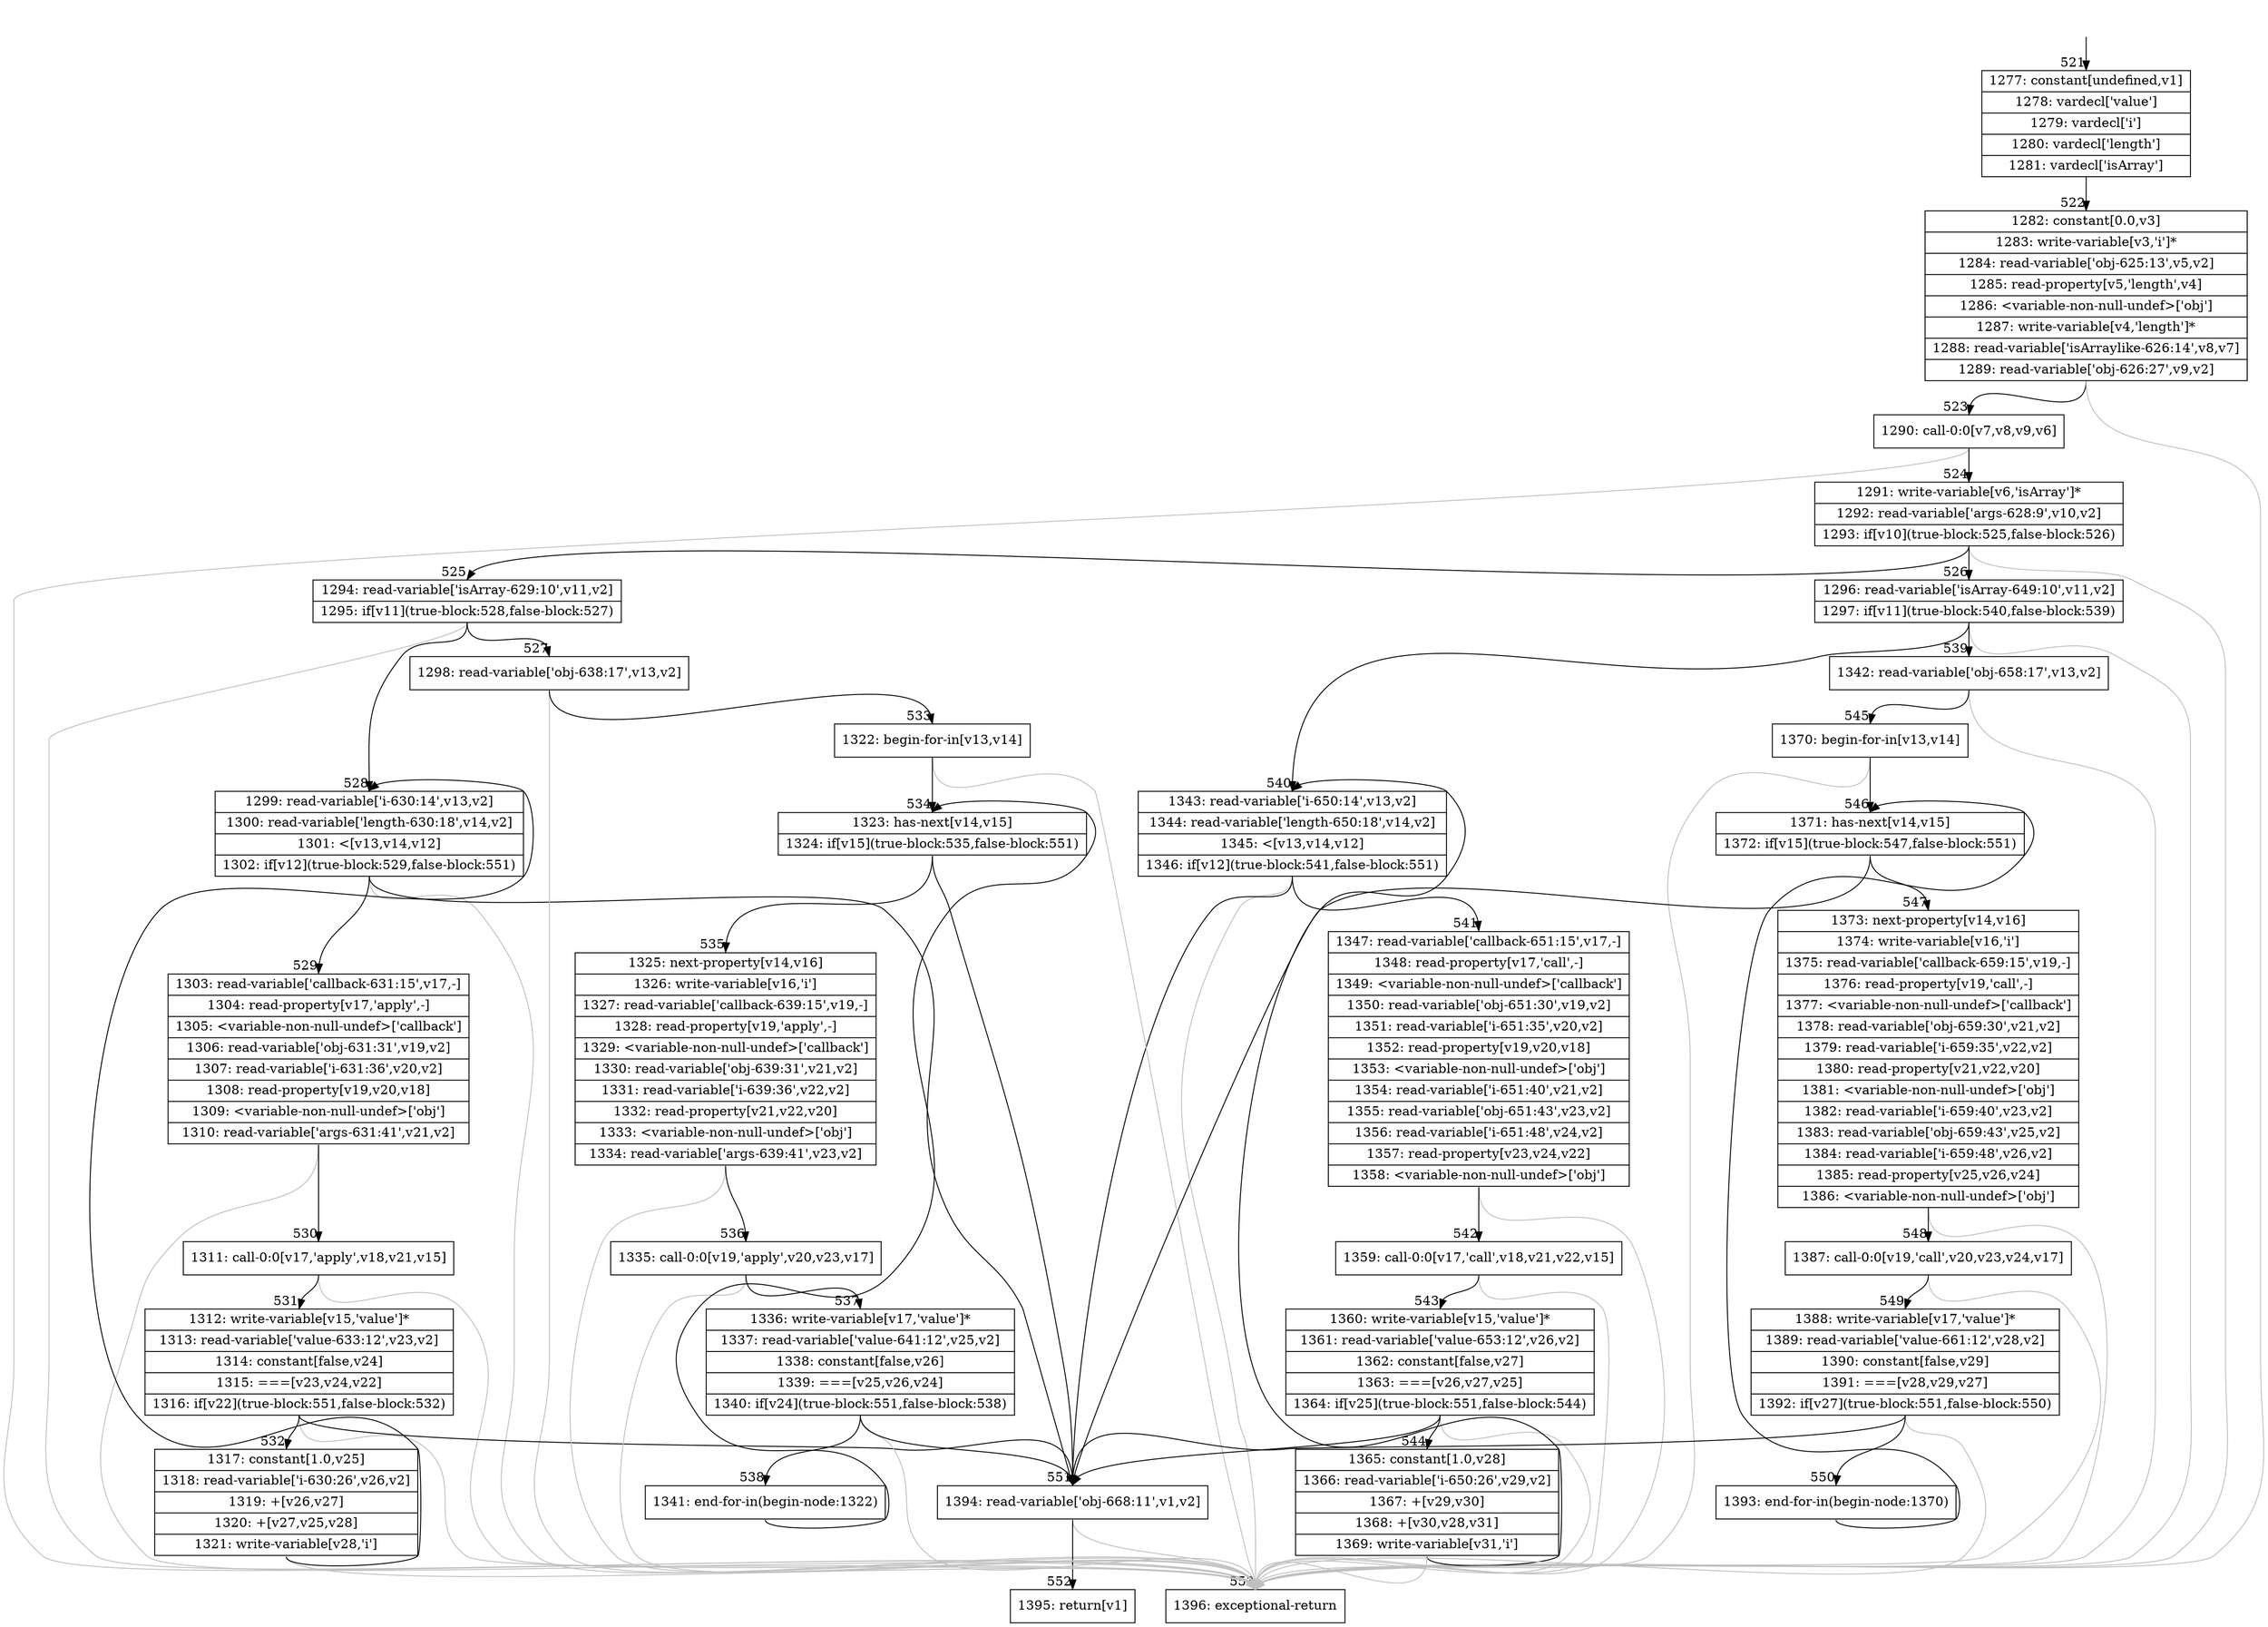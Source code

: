digraph {
rankdir="TD"
BB_entry40[shape=none,label=""];
BB_entry40 -> BB521 [tailport=s, headport=n, headlabel="    521"]
BB521 [shape=record label="{1277: constant[undefined,v1]|1278: vardecl['value']|1279: vardecl['i']|1280: vardecl['length']|1281: vardecl['isArray']}" ] 
BB521 -> BB522 [tailport=s, headport=n, headlabel="      522"]
BB522 [shape=record label="{1282: constant[0.0,v3]|1283: write-variable[v3,'i']*|1284: read-variable['obj-625:13',v5,v2]|1285: read-property[v5,'length',v4]|1286: \<variable-non-null-undef\>['obj']|1287: write-variable[v4,'length']*|1288: read-variable['isArraylike-626:14',v8,v7]|1289: read-variable['obj-626:27',v9,v2]}" ] 
BB522 -> BB523 [tailport=s, headport=n, headlabel="      523"]
BB522 -> BB553 [tailport=s, headport=n, color=gray, headlabel="      553"]
BB523 [shape=record label="{1290: call-0:0[v7,v8,v9,v6]}" ] 
BB523 -> BB524 [tailport=s, headport=n, headlabel="      524"]
BB523 -> BB553 [tailport=s, headport=n, color=gray]
BB524 [shape=record label="{1291: write-variable[v6,'isArray']*|1292: read-variable['args-628:9',v10,v2]|1293: if[v10](true-block:525,false-block:526)}" ] 
BB524 -> BB525 [tailport=s, headport=n, headlabel="      525"]
BB524 -> BB526 [tailport=s, headport=n, headlabel="      526"]
BB524 -> BB553 [tailport=s, headport=n, color=gray]
BB525 [shape=record label="{1294: read-variable['isArray-629:10',v11,v2]|1295: if[v11](true-block:528,false-block:527)}" ] 
BB525 -> BB528 [tailport=s, headport=n, headlabel="      528"]
BB525 -> BB527 [tailport=s, headport=n, headlabel="      527"]
BB525 -> BB553 [tailport=s, headport=n, color=gray]
BB526 [shape=record label="{1296: read-variable['isArray-649:10',v11,v2]|1297: if[v11](true-block:540,false-block:539)}" ] 
BB526 -> BB540 [tailport=s, headport=n, headlabel="      540"]
BB526 -> BB539 [tailport=s, headport=n, headlabel="      539"]
BB526 -> BB553 [tailport=s, headport=n, color=gray]
BB527 [shape=record label="{1298: read-variable['obj-638:17',v13,v2]}" ] 
BB527 -> BB533 [tailport=s, headport=n, headlabel="      533"]
BB527 -> BB553 [tailport=s, headport=n, color=gray]
BB528 [shape=record label="{1299: read-variable['i-630:14',v13,v2]|1300: read-variable['length-630:18',v14,v2]|1301: \<[v13,v14,v12]|1302: if[v12](true-block:529,false-block:551)}" ] 
BB528 -> BB529 [tailport=s, headport=n, headlabel="      529"]
BB528 -> BB551 [tailport=s, headport=n, headlabel="      551"]
BB528 -> BB553 [tailport=s, headport=n, color=gray]
BB529 [shape=record label="{1303: read-variable['callback-631:15',v17,-]|1304: read-property[v17,'apply',-]|1305: \<variable-non-null-undef\>['callback']|1306: read-variable['obj-631:31',v19,v2]|1307: read-variable['i-631:36',v20,v2]|1308: read-property[v19,v20,v18]|1309: \<variable-non-null-undef\>['obj']|1310: read-variable['args-631:41',v21,v2]}" ] 
BB529 -> BB530 [tailport=s, headport=n, headlabel="      530"]
BB529 -> BB553 [tailport=s, headport=n, color=gray]
BB530 [shape=record label="{1311: call-0:0[v17,'apply',v18,v21,v15]}" ] 
BB530 -> BB531 [tailport=s, headport=n, headlabel="      531"]
BB530 -> BB553 [tailport=s, headport=n, color=gray]
BB531 [shape=record label="{1312: write-variable[v15,'value']*|1313: read-variable['value-633:12',v23,v2]|1314: constant[false,v24]|1315: ===[v23,v24,v22]|1316: if[v22](true-block:551,false-block:532)}" ] 
BB531 -> BB551 [tailport=s, headport=n]
BB531 -> BB532 [tailport=s, headport=n, headlabel="      532"]
BB531 -> BB553 [tailport=s, headport=n, color=gray]
BB532 [shape=record label="{1317: constant[1.0,v25]|1318: read-variable['i-630:26',v26,v2]|1319: +[v26,v27]|1320: +[v27,v25,v28]|1321: write-variable[v28,'i']}" ] 
BB532 -> BB528 [tailport=s, headport=n]
BB532 -> BB553 [tailport=s, headport=n, color=gray]
BB533 [shape=record label="{1322: begin-for-in[v13,v14]}" ] 
BB533 -> BB534 [tailport=s, headport=n, headlabel="      534"]
BB533 -> BB553 [tailport=s, headport=n, color=gray]
BB534 [shape=record label="{1323: has-next[v14,v15]|1324: if[v15](true-block:535,false-block:551)}" ] 
BB534 -> BB535 [tailport=s, headport=n, headlabel="      535"]
BB534 -> BB551 [tailport=s, headport=n]
BB535 [shape=record label="{1325: next-property[v14,v16]|1326: write-variable[v16,'i']|1327: read-variable['callback-639:15',v19,-]|1328: read-property[v19,'apply',-]|1329: \<variable-non-null-undef\>['callback']|1330: read-variable['obj-639:31',v21,v2]|1331: read-variable['i-639:36',v22,v2]|1332: read-property[v21,v22,v20]|1333: \<variable-non-null-undef\>['obj']|1334: read-variable['args-639:41',v23,v2]}" ] 
BB535 -> BB536 [tailport=s, headport=n, headlabel="      536"]
BB535 -> BB553 [tailport=s, headport=n, color=gray]
BB536 [shape=record label="{1335: call-0:0[v19,'apply',v20,v23,v17]}" ] 
BB536 -> BB537 [tailport=s, headport=n, headlabel="      537"]
BB536 -> BB553 [tailport=s, headport=n, color=gray]
BB537 [shape=record label="{1336: write-variable[v17,'value']*|1337: read-variable['value-641:12',v25,v2]|1338: constant[false,v26]|1339: ===[v25,v26,v24]|1340: if[v24](true-block:551,false-block:538)}" ] 
BB537 -> BB551 [tailport=s, headport=n]
BB537 -> BB538 [tailport=s, headport=n, headlabel="      538"]
BB537 -> BB553 [tailport=s, headport=n, color=gray]
BB538 [shape=record label="{1341: end-for-in(begin-node:1322)}" ] 
BB538 -> BB534 [tailport=s, headport=n]
BB539 [shape=record label="{1342: read-variable['obj-658:17',v13,v2]}" ] 
BB539 -> BB545 [tailport=s, headport=n, headlabel="      545"]
BB539 -> BB553 [tailport=s, headport=n, color=gray]
BB540 [shape=record label="{1343: read-variable['i-650:14',v13,v2]|1344: read-variable['length-650:18',v14,v2]|1345: \<[v13,v14,v12]|1346: if[v12](true-block:541,false-block:551)}" ] 
BB540 -> BB541 [tailport=s, headport=n, headlabel="      541"]
BB540 -> BB551 [tailport=s, headport=n]
BB540 -> BB553 [tailport=s, headport=n, color=gray]
BB541 [shape=record label="{1347: read-variable['callback-651:15',v17,-]|1348: read-property[v17,'call',-]|1349: \<variable-non-null-undef\>['callback']|1350: read-variable['obj-651:30',v19,v2]|1351: read-variable['i-651:35',v20,v2]|1352: read-property[v19,v20,v18]|1353: \<variable-non-null-undef\>['obj']|1354: read-variable['i-651:40',v21,v2]|1355: read-variable['obj-651:43',v23,v2]|1356: read-variable['i-651:48',v24,v2]|1357: read-property[v23,v24,v22]|1358: \<variable-non-null-undef\>['obj']}" ] 
BB541 -> BB542 [tailport=s, headport=n, headlabel="      542"]
BB541 -> BB553 [tailport=s, headport=n, color=gray]
BB542 [shape=record label="{1359: call-0:0[v17,'call',v18,v21,v22,v15]}" ] 
BB542 -> BB543 [tailport=s, headport=n, headlabel="      543"]
BB542 -> BB553 [tailport=s, headport=n, color=gray]
BB543 [shape=record label="{1360: write-variable[v15,'value']*|1361: read-variable['value-653:12',v26,v2]|1362: constant[false,v27]|1363: ===[v26,v27,v25]|1364: if[v25](true-block:551,false-block:544)}" ] 
BB543 -> BB551 [tailport=s, headport=n]
BB543 -> BB544 [tailport=s, headport=n, headlabel="      544"]
BB543 -> BB553 [tailport=s, headport=n, color=gray]
BB544 [shape=record label="{1365: constant[1.0,v28]|1366: read-variable['i-650:26',v29,v2]|1367: +[v29,v30]|1368: +[v30,v28,v31]|1369: write-variable[v31,'i']}" ] 
BB544 -> BB540 [tailport=s, headport=n]
BB544 -> BB553 [tailport=s, headport=n, color=gray]
BB545 [shape=record label="{1370: begin-for-in[v13,v14]}" ] 
BB545 -> BB546 [tailport=s, headport=n, headlabel="      546"]
BB545 -> BB553 [tailport=s, headport=n, color=gray]
BB546 [shape=record label="{1371: has-next[v14,v15]|1372: if[v15](true-block:547,false-block:551)}" ] 
BB546 -> BB547 [tailport=s, headport=n, headlabel="      547"]
BB546 -> BB551 [tailport=s, headport=n]
BB547 [shape=record label="{1373: next-property[v14,v16]|1374: write-variable[v16,'i']|1375: read-variable['callback-659:15',v19,-]|1376: read-property[v19,'call',-]|1377: \<variable-non-null-undef\>['callback']|1378: read-variable['obj-659:30',v21,v2]|1379: read-variable['i-659:35',v22,v2]|1380: read-property[v21,v22,v20]|1381: \<variable-non-null-undef\>['obj']|1382: read-variable['i-659:40',v23,v2]|1383: read-variable['obj-659:43',v25,v2]|1384: read-variable['i-659:48',v26,v2]|1385: read-property[v25,v26,v24]|1386: \<variable-non-null-undef\>['obj']}" ] 
BB547 -> BB548 [tailport=s, headport=n, headlabel="      548"]
BB547 -> BB553 [tailport=s, headport=n, color=gray]
BB548 [shape=record label="{1387: call-0:0[v19,'call',v20,v23,v24,v17]}" ] 
BB548 -> BB549 [tailport=s, headport=n, headlabel="      549"]
BB548 -> BB553 [tailport=s, headport=n, color=gray]
BB549 [shape=record label="{1388: write-variable[v17,'value']*|1389: read-variable['value-661:12',v28,v2]|1390: constant[false,v29]|1391: ===[v28,v29,v27]|1392: if[v27](true-block:551,false-block:550)}" ] 
BB549 -> BB551 [tailport=s, headport=n]
BB549 -> BB550 [tailport=s, headport=n, headlabel="      550"]
BB549 -> BB553 [tailport=s, headport=n, color=gray]
BB550 [shape=record label="{1393: end-for-in(begin-node:1370)}" ] 
BB550 -> BB546 [tailport=s, headport=n]
BB551 [shape=record label="{1394: read-variable['obj-668:11',v1,v2]}" ] 
BB551 -> BB552 [tailport=s, headport=n, headlabel="      552"]
BB551 -> BB553 [tailport=s, headport=n, color=gray]
BB552 [shape=record label="{1395: return[v1]}" ] 
BB553 [shape=record label="{1396: exceptional-return}" ] 
}
